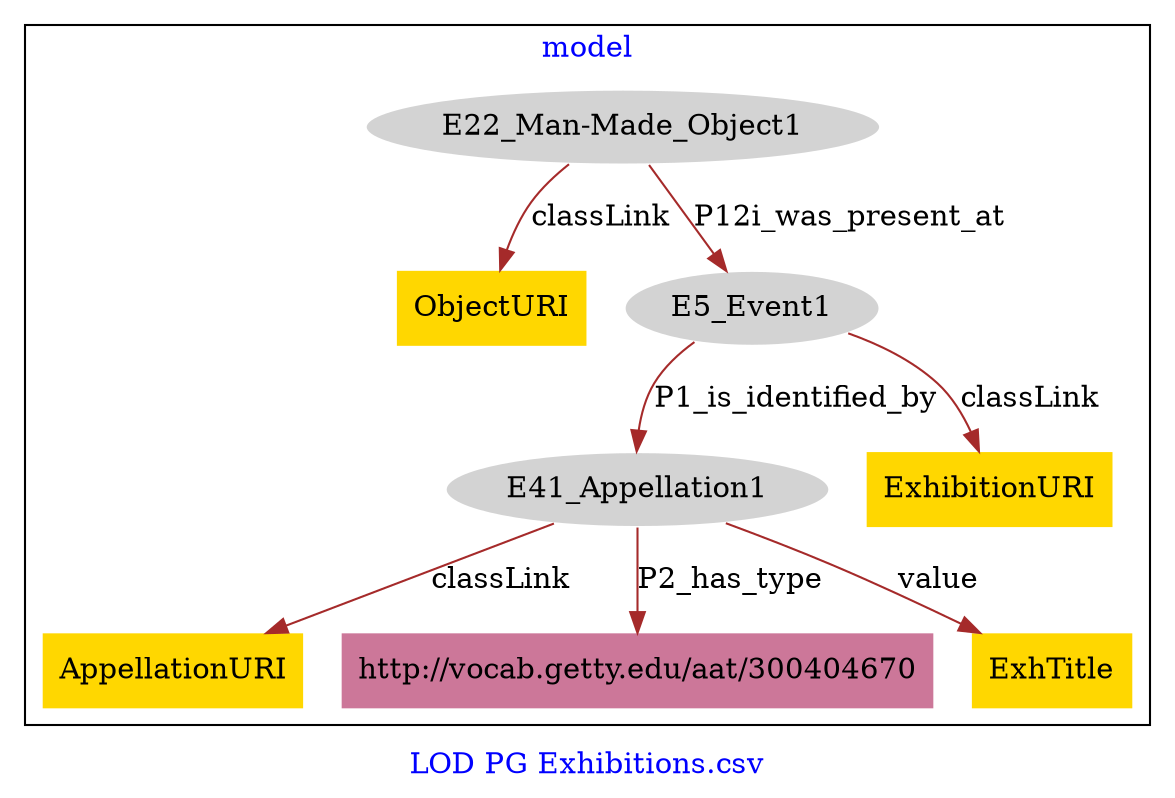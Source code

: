 digraph n0 {
fontcolor="blue"
remincross="true"
label="LOD PG Exhibitions.csv"
subgraph cluster {
label="model"
n2[style="filled",color="white",fillcolor="lightgray",label="E22_Man-Made_Object1"];
n3[shape="plaintext",style="filled",fillcolor="gold",label="ObjectURI"];
n4[style="filled",color="white",fillcolor="lightgray",label="E5_Event1"];
n5[style="filled",color="white",fillcolor="lightgray",label="E41_Appellation1"];
n6[shape="plaintext",style="filled",fillcolor="gold",label="AppellationURI"];
n7[shape="plaintext",style="filled",fillcolor="#CC7799",label="http://vocab.getty.edu/aat/300404670"];
n8[shape="plaintext",style="filled",fillcolor="gold",label="ExhTitle"];
n9[shape="plaintext",style="filled",fillcolor="gold",label="ExhibitionURI"];
}
n2 -> n3[color="brown",fontcolor="black",label="classLink"]
n2 -> n4[color="brown",fontcolor="black",label="P12i_was_present_at"]
n5 -> n6[color="brown",fontcolor="black",label="classLink"]
n5 -> n7[color="brown",fontcolor="black",label="P2_has_type"]
n5 -> n8[color="brown",fontcolor="black",label="value"]
n4 -> n9[color="brown",fontcolor="black",label="classLink"]
n4 -> n5[color="brown",fontcolor="black",label="P1_is_identified_by"]
}
